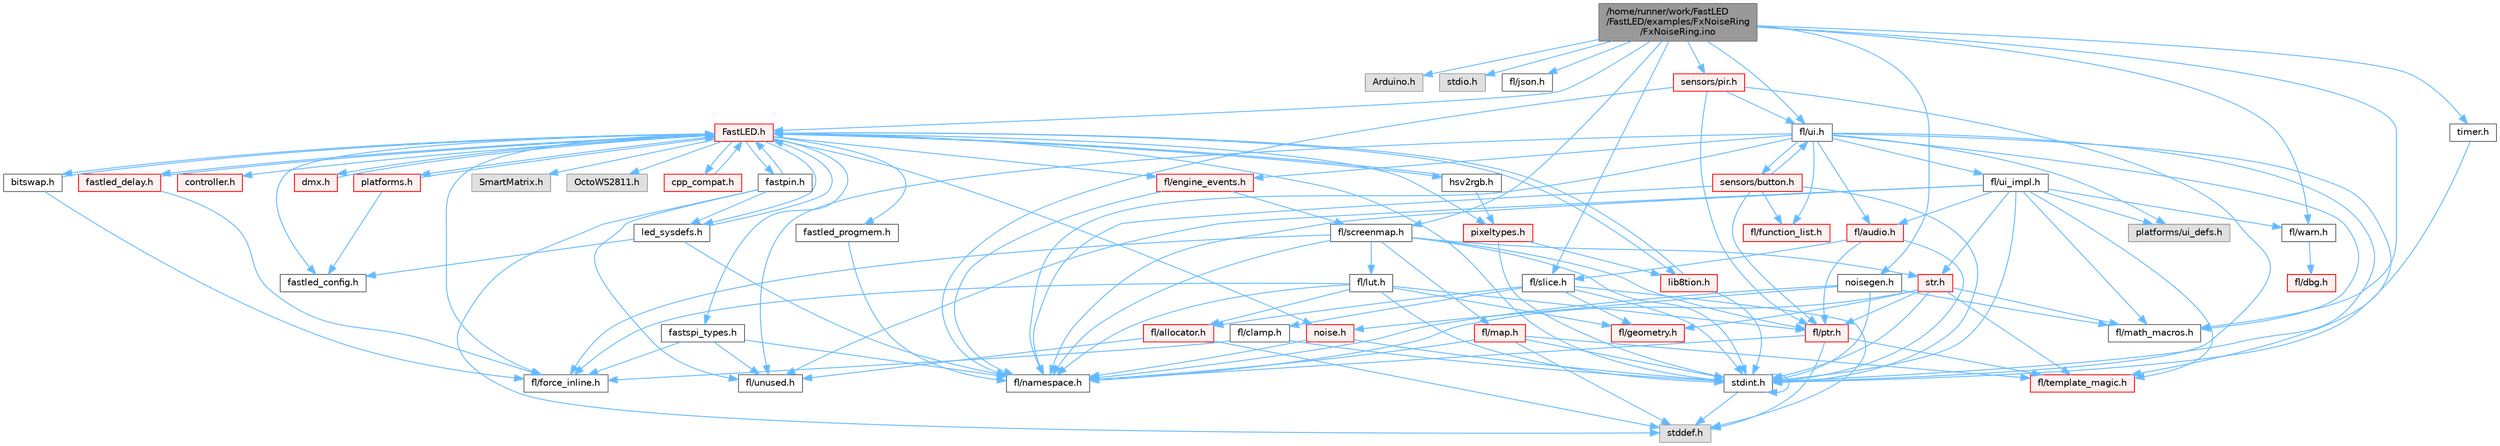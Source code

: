 digraph "/home/runner/work/FastLED/FastLED/examples/FxNoiseRing/FxNoiseRing.ino"
{
 // INTERACTIVE_SVG=YES
 // LATEX_PDF_SIZE
  bgcolor="transparent";
  edge [fontname=Helvetica,fontsize=10,labelfontname=Helvetica,labelfontsize=10];
  node [fontname=Helvetica,fontsize=10,shape=box,height=0.2,width=0.4];
  Node1 [id="Node000001",label="/home/runner/work/FastLED\l/FastLED/examples/FxNoiseRing\l/FxNoiseRing.ino",height=0.2,width=0.4,color="gray40", fillcolor="grey60", style="filled", fontcolor="black",tooltip=" "];
  Node1 -> Node2 [id="edge1_Node000001_Node000002",color="steelblue1",style="solid",tooltip=" "];
  Node2 [id="Node000002",label="Arduino.h",height=0.2,width=0.4,color="grey60", fillcolor="#E0E0E0", style="filled",tooltip=" "];
  Node1 -> Node3 [id="edge2_Node000001_Node000003",color="steelblue1",style="solid",tooltip=" "];
  Node3 [id="Node000003",label="stdio.h",height=0.2,width=0.4,color="grey60", fillcolor="#E0E0E0", style="filled",tooltip=" "];
  Node1 -> Node4 [id="edge3_Node000001_Node000004",color="steelblue1",style="solid",tooltip=" "];
  Node4 [id="Node000004",label="fl/json.h",height=0.2,width=0.4,color="grey40", fillcolor="white", style="filled",URL="$d7/d91/fl_2json_8h.html",tooltip=" "];
  Node1 -> Node5 [id="edge4_Node000001_Node000005",color="steelblue1",style="solid",tooltip=" "];
  Node5 [id="Node000005",label="fl/math_macros.h",height=0.2,width=0.4,color="grey40", fillcolor="white", style="filled",URL="$d8/db8/math__macros_8h.html",tooltip=" "];
  Node1 -> Node6 [id="edge5_Node000001_Node000006",color="steelblue1",style="solid",tooltip=" "];
  Node6 [id="Node000006",label="fl/warn.h",height=0.2,width=0.4,color="grey40", fillcolor="white", style="filled",URL="$de/d77/warn_8h.html",tooltip=" "];
  Node6 -> Node7 [id="edge6_Node000006_Node000007",color="steelblue1",style="solid",tooltip=" "];
  Node7 [id="Node000007",label="fl/dbg.h",height=0.2,width=0.4,color="red", fillcolor="#FFF0F0", style="filled",URL="$d6/d01/dbg_8h.html",tooltip=" "];
  Node1 -> Node35 [id="edge7_Node000001_Node000035",color="steelblue1",style="solid",tooltip=" "];
  Node35 [id="Node000035",label="noisegen.h",height=0.2,width=0.4,color="grey40", fillcolor="white", style="filled",URL="$d8/d10/noisegen_8h.html",tooltip="Noise generation classes."];
  Node35 -> Node10 [id="edge8_Node000035_Node000010",color="steelblue1",style="solid",tooltip=" "];
  Node10 [id="Node000010",label="stdint.h",height=0.2,width=0.4,color="grey40", fillcolor="white", style="filled",URL="$df/dd8/stdint_8h.html",tooltip=" "];
  Node10 -> Node11 [id="edge9_Node000010_Node000011",color="steelblue1",style="solid",tooltip=" "];
  Node11 [id="Node000011",label="stddef.h",height=0.2,width=0.4,color="grey60", fillcolor="#E0E0E0", style="filled",tooltip=" "];
  Node10 -> Node10 [id="edge10_Node000010_Node000010",color="steelblue1",style="solid",tooltip=" "];
  Node35 -> Node36 [id="edge11_Node000035_Node000036",color="steelblue1",style="solid",tooltip=" "];
  Node36 [id="Node000036",label="noise.h",height=0.2,width=0.4,color="red", fillcolor="#FFF0F0", style="filled",URL="$d1/d31/noise_8h.html",tooltip="Functions to generate and fill arrays with noise."];
  Node36 -> Node10 [id="edge12_Node000036_Node000010",color="steelblue1",style="solid",tooltip=" "];
  Node36 -> Node13 [id="edge13_Node000036_Node000013",color="steelblue1",style="solid",tooltip=" "];
  Node13 [id="Node000013",label="fl/namespace.h",height=0.2,width=0.4,color="grey40", fillcolor="white", style="filled",URL="$df/d2a/namespace_8h.html",tooltip="Implements the FastLED namespace macros."];
  Node35 -> Node5 [id="edge14_Node000035_Node000005",color="steelblue1",style="solid",tooltip=" "];
  Node35 -> Node13 [id="edge15_Node000035_Node000013",color="steelblue1",style="solid",tooltip=" "];
  Node1 -> Node38 [id="edge16_Node000001_Node000038",color="steelblue1",style="solid",tooltip=" "];
  Node38 [id="Node000038",label="fl/screenmap.h",height=0.2,width=0.4,color="grey40", fillcolor="white", style="filled",URL="$d7/d97/screenmap_8h.html",tooltip=" "];
  Node38 -> Node10 [id="edge17_Node000038_Node000010",color="steelblue1",style="solid",tooltip=" "];
  Node38 -> Node16 [id="edge18_Node000038_Node000016",color="steelblue1",style="solid",tooltip=" "];
  Node16 [id="Node000016",label="fl/force_inline.h",height=0.2,width=0.4,color="grey40", fillcolor="white", style="filled",URL="$d4/d64/force__inline_8h.html",tooltip=" "];
  Node38 -> Node39 [id="edge19_Node000038_Node000039",color="steelblue1",style="solid",tooltip=" "];
  Node39 [id="Node000039",label="fl/lut.h",height=0.2,width=0.4,color="grey40", fillcolor="white", style="filled",URL="$db/d54/lut_8h.html",tooltip=" "];
  Node39 -> Node27 [id="edge20_Node000039_Node000027",color="steelblue1",style="solid",tooltip=" "];
  Node27 [id="Node000027",label="fl/allocator.h",height=0.2,width=0.4,color="red", fillcolor="#FFF0F0", style="filled",URL="$da/da9/allocator_8h.html",tooltip=" "];
  Node27 -> Node11 [id="edge21_Node000027_Node000011",color="steelblue1",style="solid",tooltip=" "];
  Node27 -> Node30 [id="edge22_Node000027_Node000030",color="steelblue1",style="solid",tooltip=" "];
  Node30 [id="Node000030",label="fl/unused.h",height=0.2,width=0.4,color="grey40", fillcolor="white", style="filled",URL="$d8/d4b/unused_8h.html",tooltip=" "];
  Node39 -> Node16 [id="edge23_Node000039_Node000016",color="steelblue1",style="solid",tooltip=" "];
  Node39 -> Node25 [id="edge24_Node000039_Node000025",color="steelblue1",style="solid",tooltip=" "];
  Node25 [id="Node000025",label="fl/ptr.h",height=0.2,width=0.4,color="red", fillcolor="#FFF0F0", style="filled",URL="$dd/d98/ptr_8h.html",tooltip=" "];
  Node25 -> Node11 [id="edge25_Node000025_Node000011",color="steelblue1",style="solid",tooltip=" "];
  Node25 -> Node13 [id="edge26_Node000025_Node000013",color="steelblue1",style="solid",tooltip=" "];
  Node25 -> Node17 [id="edge27_Node000025_Node000017",color="steelblue1",style="solid",tooltip=" "];
  Node17 [id="Node000017",label="fl/template_magic.h",height=0.2,width=0.4,color="red", fillcolor="#FFF0F0", style="filled",URL="$d8/d0c/template__magic_8h.html",tooltip=" "];
  Node39 -> Node10 [id="edge28_Node000039_Node000010",color="steelblue1",style="solid",tooltip=" "];
  Node39 -> Node21 [id="edge29_Node000039_Node000021",color="steelblue1",style="solid",tooltip=" "];
  Node21 [id="Node000021",label="fl/geometry.h",height=0.2,width=0.4,color="red", fillcolor="#FFF0F0", style="filled",URL="$d4/d67/geometry_8h.html",tooltip=" "];
  Node39 -> Node13 [id="edge30_Node000039_Node000013",color="steelblue1",style="solid",tooltip=" "];
  Node38 -> Node25 [id="edge31_Node000038_Node000025",color="steelblue1",style="solid",tooltip=" "];
  Node38 -> Node40 [id="edge32_Node000038_Node000040",color="steelblue1",style="solid",tooltip=" "];
  Node40 [id="Node000040",label="fl/map.h",height=0.2,width=0.4,color="red", fillcolor="#FFF0F0", style="filled",URL="$dc/db7/map_8h.html",tooltip=" "];
  Node40 -> Node11 [id="edge33_Node000040_Node000011",color="steelblue1",style="solid",tooltip=" "];
  Node40 -> Node10 [id="edge34_Node000040_Node000010",color="steelblue1",style="solid",tooltip=" "];
  Node40 -> Node13 [id="edge35_Node000040_Node000013",color="steelblue1",style="solid",tooltip=" "];
  Node40 -> Node17 [id="edge36_Node000040_Node000017",color="steelblue1",style="solid",tooltip=" "];
  Node38 -> Node13 [id="edge37_Node000038_Node000013",color="steelblue1",style="solid",tooltip=" "];
  Node38 -> Node19 [id="edge38_Node000038_Node000019",color="steelblue1",style="solid",tooltip=" "];
  Node19 [id="Node000019",label="str.h",height=0.2,width=0.4,color="red", fillcolor="#FFF0F0", style="filled",URL="$d1/d93/str_8h.html",tooltip=" "];
  Node19 -> Node10 [id="edge39_Node000019_Node000010",color="steelblue1",style="solid",tooltip=" "];
  Node19 -> Node21 [id="edge40_Node000019_Node000021",color="steelblue1",style="solid",tooltip=" "];
  Node19 -> Node5 [id="edge41_Node000019_Node000005",color="steelblue1",style="solid",tooltip=" "];
  Node19 -> Node13 [id="edge42_Node000019_Node000013",color="steelblue1",style="solid",tooltip=" "];
  Node19 -> Node25 [id="edge43_Node000019_Node000025",color="steelblue1",style="solid",tooltip=" "];
  Node19 -> Node17 [id="edge44_Node000019_Node000017",color="steelblue1",style="solid",tooltip=" "];
  Node1 -> Node44 [id="edge45_Node000001_Node000044",color="steelblue1",style="solid",tooltip=" "];
  Node44 [id="Node000044",label="fl/slice.h",height=0.2,width=0.4,color="grey40", fillcolor="white", style="filled",URL="$d0/d48/slice_8h.html",tooltip=" "];
  Node44 -> Node11 [id="edge46_Node000044_Node000011",color="steelblue1",style="solid",tooltip=" "];
  Node44 -> Node10 [id="edge47_Node000044_Node000010",color="steelblue1",style="solid",tooltip=" "];
  Node44 -> Node23 [id="edge48_Node000044_Node000023",color="steelblue1",style="solid",tooltip=" "];
  Node23 [id="Node000023",label="fl/clamp.h",height=0.2,width=0.4,color="grey40", fillcolor="white", style="filled",URL="$d6/dd3/clamp_8h.html",tooltip=" "];
  Node23 -> Node10 [id="edge49_Node000023_Node000010",color="steelblue1",style="solid",tooltip=" "];
  Node23 -> Node16 [id="edge50_Node000023_Node000016",color="steelblue1",style="solid",tooltip=" "];
  Node44 -> Node21 [id="edge51_Node000044_Node000021",color="steelblue1",style="solid",tooltip=" "];
  Node44 -> Node27 [id="edge52_Node000044_Node000027",color="steelblue1",style="solid",tooltip=" "];
  Node1 -> Node45 [id="edge53_Node000001_Node000045",color="steelblue1",style="solid",tooltip=" "];
  Node45 [id="Node000045",label="fl/ui.h",height=0.2,width=0.4,color="grey40", fillcolor="white", style="filled",URL="$d9/d3b/ui_8h.html",tooltip=" "];
  Node45 -> Node10 [id="edge54_Node000045_Node000010",color="steelblue1",style="solid",tooltip=" "];
  Node45 -> Node46 [id="edge55_Node000045_Node000046",color="steelblue1",style="solid",tooltip=" "];
  Node46 [id="Node000046",label="fl/audio.h",height=0.2,width=0.4,color="red", fillcolor="#FFF0F0", style="filled",URL="$da/d09/audio_8h.html",tooltip=" "];
  Node46 -> Node25 [id="edge56_Node000046_Node000025",color="steelblue1",style="solid",tooltip=" "];
  Node46 -> Node44 [id="edge57_Node000046_Node000044",color="steelblue1",style="solid",tooltip=" "];
  Node46 -> Node10 [id="edge58_Node000046_Node000010",color="steelblue1",style="solid",tooltip=" "];
  Node45 -> Node48 [id="edge59_Node000045_Node000048",color="steelblue1",style="solid",tooltip=" "];
  Node48 [id="Node000048",label="fl/engine_events.h",height=0.2,width=0.4,color="red", fillcolor="#FFF0F0", style="filled",URL="$db/dc0/engine__events_8h.html",tooltip=" "];
  Node48 -> Node13 [id="edge60_Node000048_Node000013",color="steelblue1",style="solid",tooltip=" "];
  Node48 -> Node38 [id="edge61_Node000048_Node000038",color="steelblue1",style="solid",tooltip=" "];
  Node45 -> Node52 [id="edge62_Node000045_Node000052",color="steelblue1",style="solid",tooltip=" "];
  Node52 [id="Node000052",label="fl/function_list.h",height=0.2,width=0.4,color="red", fillcolor="#FFF0F0", style="filled",URL="$d0/d64/function__list_8h.html",tooltip=" "];
  Node45 -> Node5 [id="edge63_Node000045_Node000005",color="steelblue1",style="solid",tooltip=" "];
  Node45 -> Node13 [id="edge64_Node000045_Node000013",color="steelblue1",style="solid",tooltip=" "];
  Node45 -> Node17 [id="edge65_Node000045_Node000017",color="steelblue1",style="solid",tooltip=" "];
  Node45 -> Node54 [id="edge66_Node000045_Node000054",color="steelblue1",style="solid",tooltip=" "];
  Node54 [id="Node000054",label="fl/ui_impl.h",height=0.2,width=0.4,color="grey40", fillcolor="white", style="filled",URL="$d6/dc0/ui__impl_8h.html",tooltip=" "];
  Node54 -> Node10 [id="edge67_Node000054_Node000010",color="steelblue1",style="solid",tooltip=" "];
  Node54 -> Node46 [id="edge68_Node000054_Node000046",color="steelblue1",style="solid",tooltip=" "];
  Node54 -> Node5 [id="edge69_Node000054_Node000005",color="steelblue1",style="solid",tooltip=" "];
  Node54 -> Node13 [id="edge70_Node000054_Node000013",color="steelblue1",style="solid",tooltip=" "];
  Node54 -> Node19 [id="edge71_Node000054_Node000019",color="steelblue1",style="solid",tooltip=" "];
  Node54 -> Node17 [id="edge72_Node000054_Node000017",color="steelblue1",style="solid",tooltip=" "];
  Node54 -> Node30 [id="edge73_Node000054_Node000030",color="steelblue1",style="solid",tooltip=" "];
  Node54 -> Node6 [id="edge74_Node000054_Node000006",color="steelblue1",style="solid",tooltip=" "];
  Node54 -> Node55 [id="edge75_Node000054_Node000055",color="steelblue1",style="solid",tooltip=" "];
  Node55 [id="Node000055",label="platforms/ui_defs.h",height=0.2,width=0.4,color="grey60", fillcolor="#E0E0E0", style="filled",tooltip=" "];
  Node45 -> Node30 [id="edge76_Node000045_Node000030",color="steelblue1",style="solid",tooltip=" "];
  Node45 -> Node55 [id="edge77_Node000045_Node000055",color="steelblue1",style="solid",tooltip=" "];
  Node45 -> Node56 [id="edge78_Node000045_Node000056",color="steelblue1",style="solid",tooltip=" "];
  Node56 [id="Node000056",label="sensors/button.h",height=0.2,width=0.4,color="red", fillcolor="#FFF0F0", style="filled",URL="$d7/d0e/button_8h.html",tooltip=" "];
  Node56 -> Node10 [id="edge79_Node000056_Node000010",color="steelblue1",style="solid",tooltip=" "];
  Node56 -> Node52 [id="edge80_Node000056_Node000052",color="steelblue1",style="solid",tooltip=" "];
  Node56 -> Node13 [id="edge81_Node000056_Node000013",color="steelblue1",style="solid",tooltip=" "];
  Node56 -> Node25 [id="edge82_Node000056_Node000025",color="steelblue1",style="solid",tooltip=" "];
  Node56 -> Node45 [id="edge83_Node000056_Node000045",color="steelblue1",style="solid",tooltip=" "];
  Node1 -> Node58 [id="edge84_Node000001_Node000058",color="steelblue1",style="solid",tooltip=" "];
  Node58 [id="Node000058",label="FastLED.h",height=0.2,width=0.4,color="red", fillcolor="#FFF0F0", style="filled",URL="$db/d97/_fast_l_e_d_8h.html",tooltip="central include file for FastLED, defines the CFastLED class/object"];
  Node58 -> Node10 [id="edge85_Node000058_Node000010",color="steelblue1",style="solid",tooltip=" "];
  Node58 -> Node59 [id="edge86_Node000058_Node000059",color="steelblue1",style="solid",tooltip=" "];
  Node59 [id="Node000059",label="SmartMatrix.h",height=0.2,width=0.4,color="grey60", fillcolor="#E0E0E0", style="filled",tooltip=" "];
  Node58 -> Node60 [id="edge87_Node000058_Node000060",color="steelblue1",style="solid",tooltip=" "];
  Node60 [id="Node000060",label="OctoWS2811.h",height=0.2,width=0.4,color="grey60", fillcolor="#E0E0E0", style="filled",tooltip=" "];
  Node58 -> Node16 [id="edge88_Node000058_Node000016",color="steelblue1",style="solid",tooltip=" "];
  Node58 -> Node61 [id="edge89_Node000058_Node000061",color="steelblue1",style="solid",tooltip=" "];
  Node61 [id="Node000061",label="cpp_compat.h",height=0.2,width=0.4,color="red", fillcolor="#FFF0F0", style="filled",URL="$d9/d13/cpp__compat_8h.html",tooltip="Compatibility functions based on C++ version."];
  Node61 -> Node58 [id="edge90_Node000061_Node000058",color="steelblue1",style="solid",tooltip=" "];
  Node58 -> Node63 [id="edge91_Node000058_Node000063",color="steelblue1",style="solid",tooltip=" "];
  Node63 [id="Node000063",label="fastled_config.h",height=0.2,width=0.4,color="grey40", fillcolor="white", style="filled",URL="$d5/d11/fastled__config_8h.html",tooltip="Contains definitions that can be used to configure FastLED at compile time."];
  Node58 -> Node64 [id="edge92_Node000058_Node000064",color="steelblue1",style="solid",tooltip=" "];
  Node64 [id="Node000064",label="led_sysdefs.h",height=0.2,width=0.4,color="grey40", fillcolor="white", style="filled",URL="$d9/d3e/led__sysdefs_8h.html",tooltip="Determines which platform system definitions to include."];
  Node64 -> Node58 [id="edge93_Node000064_Node000058",color="steelblue1",style="solid",tooltip=" "];
  Node64 -> Node63 [id="edge94_Node000064_Node000063",color="steelblue1",style="solid",tooltip=" "];
  Node64 -> Node13 [id="edge95_Node000064_Node000013",color="steelblue1",style="solid",tooltip=" "];
  Node58 -> Node65 [id="edge96_Node000058_Node000065",color="steelblue1",style="solid",tooltip=" "];
  Node65 [id="Node000065",label="fastled_delay.h",height=0.2,width=0.4,color="red", fillcolor="#FFF0F0", style="filled",URL="$d0/da8/fastled__delay_8h.html",tooltip="Utility functions and classes for managing delay cycles."];
  Node65 -> Node58 [id="edge97_Node000065_Node000058",color="steelblue1",style="solid",tooltip=" "];
  Node65 -> Node16 [id="edge98_Node000065_Node000016",color="steelblue1",style="solid",tooltip=" "];
  Node58 -> Node67 [id="edge99_Node000058_Node000067",color="steelblue1",style="solid",tooltip=" "];
  Node67 [id="Node000067",label="bitswap.h",height=0.2,width=0.4,color="grey40", fillcolor="white", style="filled",URL="$de/ded/bitswap_8h.html",tooltip="Functions for doing a rotation of bits/bytes used by parallel output."];
  Node67 -> Node58 [id="edge100_Node000067_Node000058",color="steelblue1",style="solid",tooltip=" "];
  Node67 -> Node16 [id="edge101_Node000067_Node000016",color="steelblue1",style="solid",tooltip=" "];
  Node58 -> Node68 [id="edge102_Node000058_Node000068",color="steelblue1",style="solid",tooltip=" "];
  Node68 [id="Node000068",label="controller.h",height=0.2,width=0.4,color="red", fillcolor="#FFF0F0", style="filled",URL="$d2/dd9/controller_8h.html",tooltip="deprecated: base definitions used by led controllers for writing out led data"];
  Node58 -> Node88 [id="edge103_Node000058_Node000088",color="steelblue1",style="solid",tooltip=" "];
  Node88 [id="Node000088",label="fastpin.h",height=0.2,width=0.4,color="grey40", fillcolor="white", style="filled",URL="$db/d65/fastpin_8h.html",tooltip="Class base definitions for defining fast pin access."];
  Node88 -> Node58 [id="edge104_Node000088_Node000058",color="steelblue1",style="solid",tooltip=" "];
  Node88 -> Node64 [id="edge105_Node000088_Node000064",color="steelblue1",style="solid",tooltip=" "];
  Node88 -> Node11 [id="edge106_Node000088_Node000011",color="steelblue1",style="solid",tooltip=" "];
  Node88 -> Node30 [id="edge107_Node000088_Node000030",color="steelblue1",style="solid",tooltip=" "];
  Node58 -> Node89 [id="edge108_Node000058_Node000089",color="steelblue1",style="solid",tooltip=" "];
  Node89 [id="Node000089",label="fastspi_types.h",height=0.2,width=0.4,color="grey40", fillcolor="white", style="filled",URL="$d2/ddb/fastspi__types_8h.html",tooltip="Data types and constants used by SPI interfaces."];
  Node89 -> Node16 [id="edge109_Node000089_Node000016",color="steelblue1",style="solid",tooltip=" "];
  Node89 -> Node13 [id="edge110_Node000089_Node000013",color="steelblue1",style="solid",tooltip=" "];
  Node89 -> Node30 [id="edge111_Node000089_Node000030",color="steelblue1",style="solid",tooltip=" "];
  Node58 -> Node90 [id="edge112_Node000058_Node000090",color="steelblue1",style="solid",tooltip=" "];
  Node90 [id="Node000090",label="dmx.h",height=0.2,width=0.4,color="red", fillcolor="#FFF0F0", style="filled",URL="$d3/de1/dmx_8h.html",tooltip="Defines the DMX512-based LED controllers."];
  Node90 -> Node58 [id="edge113_Node000090_Node000058",color="steelblue1",style="solid",tooltip=" "];
  Node58 -> Node93 [id="edge114_Node000058_Node000093",color="steelblue1",style="solid",tooltip=" "];
  Node93 [id="Node000093",label="platforms.h",height=0.2,width=0.4,color="red", fillcolor="#FFF0F0", style="filled",URL="$da/dc9/platforms_8h.html",tooltip="Determines which platforms headers to include."];
  Node93 -> Node58 [id="edge115_Node000093_Node000058",color="steelblue1",style="solid",tooltip=" "];
  Node93 -> Node63 [id="edge116_Node000093_Node000063",color="steelblue1",style="solid",tooltip=" "];
  Node58 -> Node95 [id="edge117_Node000058_Node000095",color="steelblue1",style="solid",tooltip=" "];
  Node95 [id="Node000095",label="fastled_progmem.h",height=0.2,width=0.4,color="grey40", fillcolor="white", style="filled",URL="$df/dab/fastled__progmem_8h.html",tooltip="Wrapper definitions to allow seamless use of PROGMEM in environments that have it."];
  Node95 -> Node13 [id="edge118_Node000095_Node000013",color="steelblue1",style="solid",tooltip=" "];
  Node58 -> Node71 [id="edge119_Node000058_Node000071",color="steelblue1",style="solid",tooltip=" "];
  Node71 [id="Node000071",label="lib8tion.h",height=0.2,width=0.4,color="red", fillcolor="#FFF0F0", style="filled",URL="$df/da5/lib8tion_8h.html",tooltip="Fast, efficient 8-bit math functions specifically designed for high-performance LED programming."];
  Node71 -> Node58 [id="edge120_Node000071_Node000058",color="steelblue1",style="solid",tooltip=" "];
  Node71 -> Node10 [id="edge121_Node000071_Node000010",color="steelblue1",style="solid",tooltip=" "];
  Node58 -> Node70 [id="edge122_Node000058_Node000070",color="steelblue1",style="solid",tooltip=" "];
  Node70 [id="Node000070",label="pixeltypes.h",height=0.2,width=0.4,color="red", fillcolor="#FFF0F0", style="filled",URL="$d2/dba/pixeltypes_8h.html",tooltip="Includes defintions for RGB and HSV pixels."];
  Node70 -> Node10 [id="edge123_Node000070_Node000010",color="steelblue1",style="solid",tooltip=" "];
  Node70 -> Node71 [id="edge124_Node000070_Node000071",color="steelblue1",style="solid",tooltip=" "];
  Node58 -> Node96 [id="edge125_Node000058_Node000096",color="steelblue1",style="solid",tooltip=" "];
  Node96 [id="Node000096",label="hsv2rgb.h",height=0.2,width=0.4,color="grey40", fillcolor="white", style="filled",URL="$de/d9a/hsv2rgb_8h.html",tooltip="Functions to convert from the HSV colorspace to the RGB colorspace."];
  Node96 -> Node58 [id="edge126_Node000096_Node000058",color="steelblue1",style="solid",tooltip=" "];
  Node96 -> Node70 [id="edge127_Node000096_Node000070",color="steelblue1",style="solid",tooltip=" "];
  Node58 -> Node36 [id="edge128_Node000058_Node000036",color="steelblue1",style="solid",tooltip=" "];
  Node58 -> Node48 [id="edge129_Node000058_Node000048",color="steelblue1",style="solid",tooltip=" "];
  Node1 -> Node109 [id="edge130_Node000001_Node000109",color="steelblue1",style="solid",tooltip=" "];
  Node109 [id="Node000109",label="sensors/pir.h",height=0.2,width=0.4,color="red", fillcolor="#FFF0F0", style="filled",URL="$d9/dd3/pir_8h.html",tooltip=" "];
  Node109 -> Node10 [id="edge131_Node000109_Node000010",color="steelblue1",style="solid",tooltip=" "];
  Node109 -> Node25 [id="edge132_Node000109_Node000025",color="steelblue1",style="solid",tooltip=" "];
  Node109 -> Node45 [id="edge133_Node000109_Node000045",color="steelblue1",style="solid",tooltip=" "];
  Node109 -> Node13 [id="edge134_Node000109_Node000013",color="steelblue1",style="solid",tooltip=" "];
  Node1 -> Node111 [id="edge135_Node000001_Node000111",color="steelblue1",style="solid",tooltip=" "];
  Node111 [id="Node000111",label="timer.h",height=0.2,width=0.4,color="grey40", fillcolor="white", style="filled",URL="$d5/dd0/timer_8h.html",tooltip=" "];
  Node111 -> Node10 [id="edge136_Node000111_Node000010",color="steelblue1",style="solid",tooltip=" "];
}
